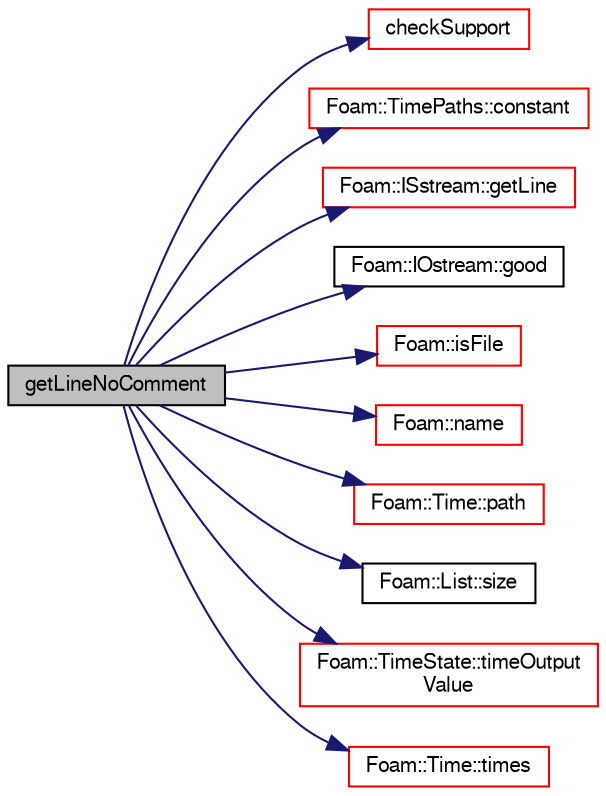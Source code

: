 digraph "getLineNoComment"
{
  bgcolor="transparent";
  edge [fontname="FreeSans",fontsize="10",labelfontname="FreeSans",labelfontsize="10"];
  node [fontname="FreeSans",fontsize="10",shape=record];
  rankdir="LR";
  Node4 [label="getLineNoComment",height=0.2,width=0.4,color="black", fillcolor="grey75", style="filled", fontcolor="black"];
  Node4 -> Node5 [color="midnightblue",fontsize="10",style="solid",fontname="FreeSans"];
  Node5 [label="checkSupport",height=0.2,width=0.4,color="red",URL="$a21762.html#adc9c27fa793257f88a57c1a24e3a7dfd"];
  Node4 -> Node10 [color="midnightblue",fontsize="10",style="solid",fontname="FreeSans"];
  Node10 [label="Foam::TimePaths::constant",height=0.2,width=0.4,color="red",URL="$a26354.html#ab16cfc6e7be33ff5683a856ae077433c",tooltip="Return constant name. "];
  Node4 -> Node12 [color="midnightblue",fontsize="10",style="solid",fontname="FreeSans"];
  Node12 [label="Foam::ISstream::getLine",height=0.2,width=0.4,color="red",URL="$a26286.html#a94b82bd8f7d8cdaa83c9c70b7c919f78",tooltip="Raw, low-level getline into a string function. "];
  Node4 -> Node14 [color="midnightblue",fontsize="10",style="solid",fontname="FreeSans"];
  Node14 [label="Foam::IOstream::good",height=0.2,width=0.4,color="black",URL="$a26226.html#abdcc7f96f487faadc7769afcf58fe992",tooltip="Return true if next operation might succeed. "];
  Node4 -> Node15 [color="midnightblue",fontsize="10",style="solid",fontname="FreeSans"];
  Node15 [label="Foam::isFile",height=0.2,width=0.4,color="red",URL="$a21124.html#a1cf13d004cf482571af182540a8d1526",tooltip="Does the name exist as a FILE in the file system? "];
  Node4 -> Node21 [color="midnightblue",fontsize="10",style="solid",fontname="FreeSans"];
  Node21 [label="Foam::name",height=0.2,width=0.4,color="red",URL="$a21124.html#adcb0df2bd4953cb6bb390272d8263c3a",tooltip="Return a string representation of a complex. "];
  Node4 -> Node24 [color="midnightblue",fontsize="10",style="solid",fontname="FreeSans"];
  Node24 [label="Foam::Time::path",height=0.2,width=0.4,color="red",URL="$a26350.html#a3a68a482f9904838898709bec94fedc5",tooltip="Return path. "];
  Node4 -> Node29 [color="midnightblue",fontsize="10",style="solid",fontname="FreeSans"];
  Node29 [label="Foam::List::size",height=0.2,width=0.4,color="black",URL="$a25694.html#a8a5f6fa29bd4b500caf186f60245b384",tooltip="Override size to be inconsistent with allocated storage. "];
  Node4 -> Node30 [color="midnightblue",fontsize="10",style="solid",fontname="FreeSans"];
  Node30 [label="Foam::TimeState::timeOutput\lValue",height=0.2,width=0.4,color="red",URL="$a26362.html#a62127fab330c01695c0dd1691c6b6ce3",tooltip="Return current time value. "];
  Node4 -> Node33 [color="midnightblue",fontsize="10",style="solid",fontname="FreeSans"];
  Node33 [label="Foam::Time::times",height=0.2,width=0.4,color="red",URL="$a26350.html#a0f58059cccf9dd69a247e85600d346fe",tooltip="Search the case for valid time directories. "];
}
